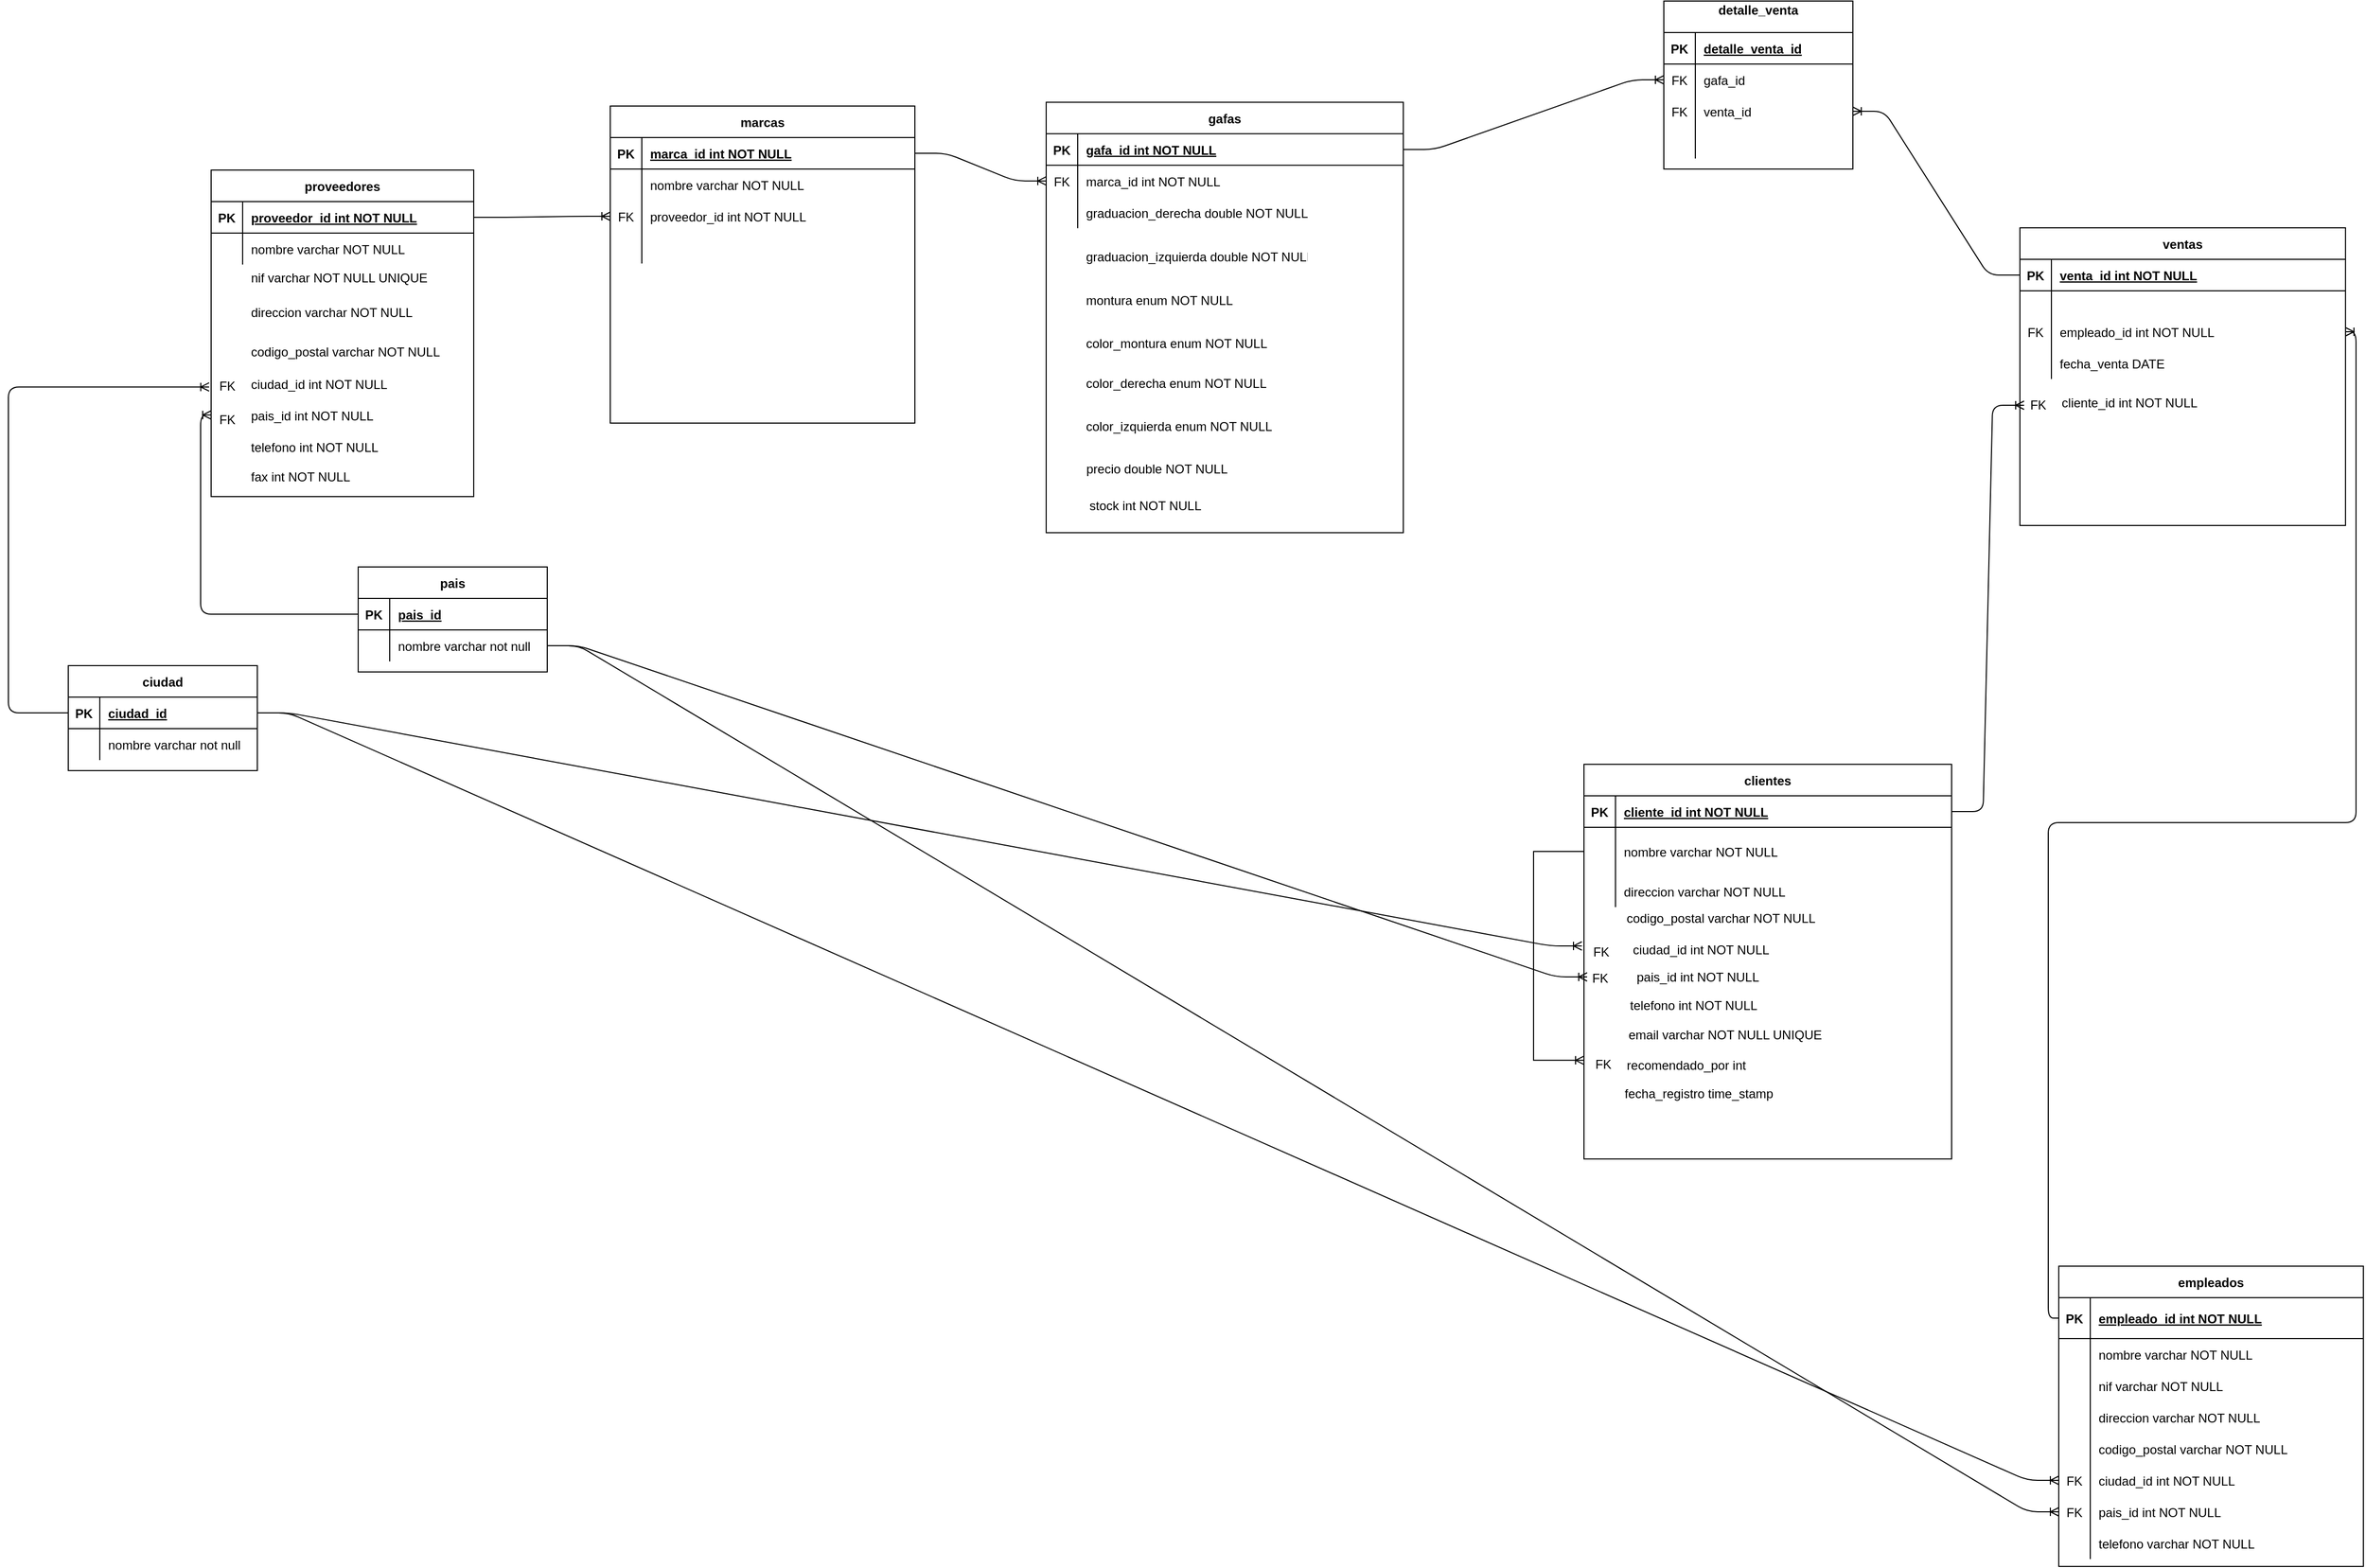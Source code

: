 <mxfile version="14.5.0" type="device"><diagram id="R2lEEEUBdFMjLlhIrx00" name="Page-1"><mxGraphModel dx="3160" dy="1333" grid="0" gridSize="10" guides="1" tooltips="1" connect="1" arrows="1" fold="1" page="0" pageScale="2" pageWidth="850" pageHeight="1100" math="0" shadow="0" extFonts="Permanent Marker^https://fonts.googleapis.com/css?family=Permanent+Marker"><root><mxCell id="0"/><mxCell id="1" parent="0"/><mxCell id="XBY983cj94Wfg0cgIcB3-11" value="" style="group;container=1;" parent="1" vertex="1" connectable="0"><mxGeometry x="-240" y="420" width="250" height="470" as="geometry"/></mxCell><mxCell id="XBY983cj94Wfg0cgIcB3-33" value="" style="group" parent="XBY983cj94Wfg0cgIcB3-11" vertex="1" connectable="0"><mxGeometry y="51" width="250" height="400" as="geometry"/></mxCell><mxCell id="C-vyLk0tnHw3VtMMgP7b-23" value="proveedores" style="shape=table;startSize=30;container=1;collapsible=1;childLayout=tableLayout;fixedRows=1;rowLines=0;fontStyle=1;align=center;resizeLast=1;" parent="XBY983cj94Wfg0cgIcB3-33" vertex="1"><mxGeometry width="250" height="311" as="geometry"/></mxCell><mxCell id="C-vyLk0tnHw3VtMMgP7b-24" value="" style="shape=partialRectangle;collapsible=0;dropTarget=0;pointerEvents=0;fillColor=none;points=[[0,0.5],[1,0.5]];portConstraint=eastwest;top=0;left=0;right=0;bottom=1;" parent="C-vyLk0tnHw3VtMMgP7b-23" vertex="1"><mxGeometry y="30" width="250" height="30" as="geometry"/></mxCell><mxCell id="C-vyLk0tnHw3VtMMgP7b-25" value="PK" style="shape=partialRectangle;overflow=hidden;connectable=0;fillColor=none;top=0;left=0;bottom=0;right=0;fontStyle=1;" parent="C-vyLk0tnHw3VtMMgP7b-24" vertex="1"><mxGeometry width="30" height="30" as="geometry"/></mxCell><mxCell id="C-vyLk0tnHw3VtMMgP7b-26" value="proveedor_id int NOT NULL" style="shape=partialRectangle;overflow=hidden;connectable=0;fillColor=none;top=0;left=0;bottom=0;right=0;align=left;spacingLeft=6;fontStyle=5;" parent="C-vyLk0tnHw3VtMMgP7b-24" vertex="1"><mxGeometry x="30" width="220" height="30" as="geometry"/></mxCell><mxCell id="C-vyLk0tnHw3VtMMgP7b-27" value="" style="shape=partialRectangle;collapsible=0;dropTarget=0;pointerEvents=0;fillColor=none;points=[[0,0.5],[1,0.5]];portConstraint=eastwest;top=0;left=0;right=0;bottom=0;" parent="C-vyLk0tnHw3VtMMgP7b-23" vertex="1"><mxGeometry y="60" width="250" height="30" as="geometry"/></mxCell><mxCell id="C-vyLk0tnHw3VtMMgP7b-28" value="" style="shape=partialRectangle;overflow=hidden;connectable=0;fillColor=none;top=0;left=0;bottom=0;right=0;" parent="C-vyLk0tnHw3VtMMgP7b-27" vertex="1"><mxGeometry width="30" height="30" as="geometry"/></mxCell><mxCell id="C-vyLk0tnHw3VtMMgP7b-29" value="nombre varchar NOT NULL" style="shape=partialRectangle;overflow=hidden;connectable=0;fillColor=none;top=0;left=0;bottom=0;right=0;align=left;spacingLeft=6;" parent="C-vyLk0tnHw3VtMMgP7b-27" vertex="1"><mxGeometry x="30" width="220" height="30" as="geometry"/></mxCell><mxCell id="XBY983cj94Wfg0cgIcB3-32" value="" style="group" parent="XBY983cj94Wfg0cgIcB3-33" vertex="1" connectable="0"><mxGeometry x="30" y="78.5" width="220" height="304.997" as="geometry"/></mxCell><mxCell id="XBY983cj94Wfg0cgIcB3-1" value="direccion varchar NOT NULL" style="shape=partialRectangle;overflow=hidden;connectable=0;fillColor=none;top=0;left=0;bottom=0;right=0;align=left;spacingLeft=6;" parent="XBY983cj94Wfg0cgIcB3-32" vertex="1"><mxGeometry y="32.997" width="220" height="47" as="geometry"/></mxCell><mxCell id="XBY983cj94Wfg0cgIcB3-2" value="ciudad_id int NOT NULL" style="shape=partialRectangle;overflow=hidden;connectable=0;fillColor=none;top=0;left=0;bottom=0;right=0;align=left;spacingLeft=6;" parent="XBY983cj94Wfg0cgIcB3-32" vertex="1"><mxGeometry y="101.503" width="220" height="47" as="geometry"/></mxCell><mxCell id="XBY983cj94Wfg0cgIcB3-3" value="pais_id int NOT NULL" style="shape=partialRectangle;overflow=hidden;connectable=0;fillColor=none;top=0;left=0;bottom=0;right=0;align=left;spacingLeft=6;" parent="XBY983cj94Wfg0cgIcB3-32" vertex="1"><mxGeometry y="131.497" width="220" height="47" as="geometry"/></mxCell><mxCell id="XBY983cj94Wfg0cgIcB3-4" value="telefono int NOT NULL" style="shape=partialRectangle;overflow=hidden;connectable=0;fillColor=none;top=0;left=0;bottom=0;right=0;align=left;spacingLeft=6;" parent="XBY983cj94Wfg0cgIcB3-32" vertex="1"><mxGeometry y="161.497" width="220" height="47" as="geometry"/></mxCell><mxCell id="XBY983cj94Wfg0cgIcB3-5" value="fax int NOT NULL" style="shape=partialRectangle;overflow=hidden;connectable=0;fillColor=none;top=0;left=0;bottom=0;right=0;align=left;spacingLeft=6;" parent="XBY983cj94Wfg0cgIcB3-32" vertex="1"><mxGeometry y="189.497" width="220" height="47" as="geometry"/></mxCell><mxCell id="XBY983cj94Wfg0cgIcB3-6" value="nif varchar NOT NULL UNIQUE" style="shape=partialRectangle;overflow=hidden;connectable=0;fillColor=none;top=0;left=0;bottom=0;right=0;align=left;spacingLeft=6;" parent="XBY983cj94Wfg0cgIcB3-32" vertex="1"><mxGeometry width="220" height="47" as="geometry"/></mxCell><mxCell id="XBY983cj94Wfg0cgIcB3-7" value="codigo_postal varchar NOT NULL" style="shape=partialRectangle;overflow=hidden;connectable=0;fillColor=none;top=0;left=0;bottom=0;right=0;align=left;spacingLeft=6;" parent="XBY983cj94Wfg0cgIcB3-32" vertex="1"><mxGeometry y="70.503" width="220" height="47" as="geometry"/></mxCell><mxCell id="hxzyTDcXNWak7PSe2RE0-21" value="FK" style="text;html=1;align=center;verticalAlign=middle;resizable=0;points=[];autosize=1;" vertex="1" parent="XBY983cj94Wfg0cgIcB3-33"><mxGeometry x="2" y="229" width="25" height="18" as="geometry"/></mxCell><mxCell id="hxzyTDcXNWak7PSe2RE0-22" value="FK" style="text;html=1;align=center;verticalAlign=middle;resizable=0;points=[];autosize=1;" vertex="1" parent="XBY983cj94Wfg0cgIcB3-33"><mxGeometry x="2" y="197" width="25" height="18" as="geometry"/></mxCell><mxCell id="XBY983cj94Wfg0cgIcB3-12" value="" style="group" parent="1" vertex="1" connectable="0"><mxGeometry x="470" y="420" width="425" height="410" as="geometry"/></mxCell><mxCell id="XBY983cj94Wfg0cgIcB3-13" value="" style="group" parent="XBY983cj94Wfg0cgIcB3-12" vertex="1" connectable="0"><mxGeometry x="85" y="-13.667" width="340" height="410.0" as="geometry"/></mxCell><mxCell id="XBY983cj94Wfg0cgIcB3-77" value="" style="group" parent="XBY983cj94Wfg0cgIcB3-13" vertex="1" connectable="0"><mxGeometry width="340" height="410.0" as="geometry"/></mxCell><mxCell id="C-vyLk0tnHw3VtMMgP7b-13" value="gafas" style="shape=table;startSize=30;container=1;collapsible=1;childLayout=tableLayout;fixedRows=1;rowLines=0;fontStyle=1;align=center;resizeLast=1;" parent="XBY983cj94Wfg0cgIcB3-77" vertex="1"><mxGeometry width="340" height="410.0" as="geometry"/></mxCell><mxCell id="C-vyLk0tnHw3VtMMgP7b-14" value="" style="shape=partialRectangle;collapsible=0;dropTarget=0;pointerEvents=0;fillColor=none;points=[[0,0.5],[1,0.5]];portConstraint=eastwest;top=0;left=0;right=0;bottom=1;" parent="C-vyLk0tnHw3VtMMgP7b-13" vertex="1"><mxGeometry y="30" width="340" height="30" as="geometry"/></mxCell><mxCell id="C-vyLk0tnHw3VtMMgP7b-15" value="PK" style="shape=partialRectangle;overflow=hidden;connectable=0;fillColor=none;top=0;left=0;bottom=0;right=0;fontStyle=1;" parent="C-vyLk0tnHw3VtMMgP7b-14" vertex="1"><mxGeometry width="30" height="30" as="geometry"/></mxCell><mxCell id="C-vyLk0tnHw3VtMMgP7b-16" value="gafa_id int NOT NULL " style="shape=partialRectangle;overflow=hidden;connectable=0;fillColor=none;top=0;left=0;bottom=0;right=0;align=left;spacingLeft=6;fontStyle=5;" parent="C-vyLk0tnHw3VtMMgP7b-14" vertex="1"><mxGeometry x="30" width="310" height="30" as="geometry"/></mxCell><mxCell id="C-vyLk0tnHw3VtMMgP7b-17" value="" style="shape=partialRectangle;collapsible=0;dropTarget=0;pointerEvents=0;fillColor=none;points=[[0,0.5],[1,0.5]];portConstraint=eastwest;top=0;left=0;right=0;bottom=0;" parent="C-vyLk0tnHw3VtMMgP7b-13" vertex="1"><mxGeometry y="60" width="340" height="30" as="geometry"/></mxCell><mxCell id="C-vyLk0tnHw3VtMMgP7b-18" value="FK" style="shape=partialRectangle;overflow=hidden;connectable=0;fillColor=none;top=0;left=0;bottom=0;right=0;" parent="C-vyLk0tnHw3VtMMgP7b-17" vertex="1"><mxGeometry width="30" height="30" as="geometry"/></mxCell><mxCell id="C-vyLk0tnHw3VtMMgP7b-19" value="marca_id int NOT NULL" style="shape=partialRectangle;overflow=hidden;connectable=0;fillColor=none;top=0;left=0;bottom=0;right=0;align=left;spacingLeft=6;" parent="C-vyLk0tnHw3VtMMgP7b-17" vertex="1"><mxGeometry x="30" width="310" height="30" as="geometry"/></mxCell><mxCell id="C-vyLk0tnHw3VtMMgP7b-20" value="" style="shape=partialRectangle;collapsible=0;dropTarget=0;pointerEvents=0;fillColor=none;points=[[0,0.5],[1,0.5]];portConstraint=eastwest;top=0;left=0;right=0;bottom=0;" parent="C-vyLk0tnHw3VtMMgP7b-13" vertex="1"><mxGeometry y="90" width="340" height="30" as="geometry"/></mxCell><mxCell id="C-vyLk0tnHw3VtMMgP7b-21" value="" style="shape=partialRectangle;overflow=hidden;connectable=0;fillColor=none;top=0;left=0;bottom=0;right=0;" parent="C-vyLk0tnHw3VtMMgP7b-20" vertex="1"><mxGeometry width="30" height="30" as="geometry"/></mxCell><mxCell id="C-vyLk0tnHw3VtMMgP7b-22" value="graduacion_derecha double NOT NULL" style="shape=partialRectangle;overflow=hidden;connectable=0;fillColor=none;top=0;left=0;bottom=0;right=0;align=left;spacingLeft=6;" parent="C-vyLk0tnHw3VtMMgP7b-20" vertex="1"><mxGeometry x="30" width="310" height="30" as="geometry"/></mxCell><mxCell id="XBY983cj94Wfg0cgIcB3-76" value="precio double NOT NULL" style="text;html=1;align=center;verticalAlign=middle;resizable=0;points=[];autosize=1;" parent="XBY983cj94Wfg0cgIcB3-77" vertex="1"><mxGeometry x="30" y="339.667" width="150" height="20" as="geometry"/></mxCell><mxCell id="XBY983cj94Wfg0cgIcB3-8" value="graduacion_izquierda double NOT NULL" style="shape=partialRectangle;overflow=hidden;connectable=0;fillColor=none;top=0;left=0;bottom=0;right=0;align=left;spacingLeft=6;" parent="XBY983cj94Wfg0cgIcB3-77" vertex="1"><mxGeometry x="30" y="131.663" width="220" height="30.067" as="geometry"/></mxCell><mxCell id="XBY983cj94Wfg0cgIcB3-9" value="montura enum NOT NULL" style="shape=partialRectangle;overflow=hidden;connectable=0;fillColor=none;top=0;left=0;bottom=0;right=0;align=left;spacingLeft=6;" parent="XBY983cj94Wfg0cgIcB3-77" vertex="1"><mxGeometry x="30" y="167.667" width="300" height="41" as="geometry"/></mxCell><mxCell id="XBY983cj94Wfg0cgIcB3-14" value="color_montura enum NOT NULL" style="shape=partialRectangle;overflow=hidden;connectable=0;fillColor=none;top=0;left=0;bottom=0;right=0;align=left;spacingLeft=6;" parent="XBY983cj94Wfg0cgIcB3-77" vertex="1"><mxGeometry x="30" y="208.667" width="300" height="41" as="geometry"/></mxCell><mxCell id="XBY983cj94Wfg0cgIcB3-15" value="color_derecha enum NOT NULL" style="shape=partialRectangle;overflow=hidden;connectable=0;fillColor=none;top=0;left=0;bottom=0;right=0;align=left;spacingLeft=6;" parent="XBY983cj94Wfg0cgIcB3-77" vertex="1"><mxGeometry x="30" y="246.667" width="300" height="41" as="geometry"/></mxCell><mxCell id="XBY983cj94Wfg0cgIcB3-16" value="color_izquierda enum NOT NULL" style="shape=partialRectangle;overflow=hidden;connectable=0;fillColor=none;top=0;left=0;bottom=0;right=0;align=left;spacingLeft=6;" parent="XBY983cj94Wfg0cgIcB3-77" vertex="1"><mxGeometry x="30" y="287.667" width="300" height="41" as="geometry"/></mxCell><mxCell id="XBY983cj94Wfg0cgIcB3-95" value="stock int NOT NULL" style="text;html=1;align=center;verticalAlign=middle;resizable=0;points=[];autosize=1;" parent="XBY983cj94Wfg0cgIcB3-77" vertex="1"><mxGeometry x="36" y="375.667" width="116" height="18" as="geometry"/></mxCell><mxCell id="XBY983cj94Wfg0cgIcB3-19" value="marcas" style="shape=table;startSize=30;container=1;collapsible=1;childLayout=tableLayout;fixedRows=1;rowLines=0;fontStyle=1;align=center;resizeLast=1;fillColor=none;" parent="1" vertex="1"><mxGeometry x="140" y="410" width="290" height="302" as="geometry"/></mxCell><mxCell id="XBY983cj94Wfg0cgIcB3-20" value="" style="shape=partialRectangle;collapsible=0;dropTarget=0;pointerEvents=0;fillColor=none;top=0;left=0;bottom=1;right=0;points=[[0,0.5],[1,0.5]];portConstraint=eastwest;" parent="XBY983cj94Wfg0cgIcB3-19" vertex="1"><mxGeometry y="30" width="290" height="30" as="geometry"/></mxCell><mxCell id="XBY983cj94Wfg0cgIcB3-21" value="PK" style="shape=partialRectangle;connectable=0;fillColor=none;top=0;left=0;bottom=0;right=0;fontStyle=1;overflow=hidden;" parent="XBY983cj94Wfg0cgIcB3-20" vertex="1"><mxGeometry width="30" height="30" as="geometry"/></mxCell><mxCell id="XBY983cj94Wfg0cgIcB3-22" value="marca_id int NOT NULL" style="shape=partialRectangle;connectable=0;fillColor=none;top=0;left=0;bottom=0;right=0;align=left;spacingLeft=6;fontStyle=5;overflow=hidden;" parent="XBY983cj94Wfg0cgIcB3-20" vertex="1"><mxGeometry x="30" width="260" height="30" as="geometry"/></mxCell><mxCell id="XBY983cj94Wfg0cgIcB3-23" value="" style="shape=partialRectangle;collapsible=0;dropTarget=0;pointerEvents=0;fillColor=none;top=0;left=0;bottom=0;right=0;points=[[0,0.5],[1,0.5]];portConstraint=eastwest;" parent="XBY983cj94Wfg0cgIcB3-19" vertex="1"><mxGeometry y="60" width="290" height="30" as="geometry"/></mxCell><mxCell id="XBY983cj94Wfg0cgIcB3-24" value="" style="shape=partialRectangle;connectable=0;fillColor=none;top=0;left=0;bottom=0;right=0;editable=1;overflow=hidden;" parent="XBY983cj94Wfg0cgIcB3-23" vertex="1"><mxGeometry width="30" height="30" as="geometry"/></mxCell><mxCell id="XBY983cj94Wfg0cgIcB3-25" value="nombre varchar NOT NULL" style="shape=partialRectangle;connectable=0;fillColor=none;top=0;left=0;bottom=0;right=0;align=left;spacingLeft=6;overflow=hidden;" parent="XBY983cj94Wfg0cgIcB3-23" vertex="1"><mxGeometry x="30" width="260" height="30" as="geometry"/></mxCell><mxCell id="XBY983cj94Wfg0cgIcB3-26" value="" style="shape=partialRectangle;collapsible=0;dropTarget=0;pointerEvents=0;fillColor=none;top=0;left=0;bottom=0;right=0;points=[[0,0.5],[1,0.5]];portConstraint=eastwest;" parent="XBY983cj94Wfg0cgIcB3-19" vertex="1"><mxGeometry y="90" width="290" height="30" as="geometry"/></mxCell><mxCell id="XBY983cj94Wfg0cgIcB3-27" value="FK" style="shape=partialRectangle;connectable=0;fillColor=none;top=0;left=0;bottom=0;right=0;editable=1;overflow=hidden;" parent="XBY983cj94Wfg0cgIcB3-26" vertex="1"><mxGeometry width="30" height="30" as="geometry"/></mxCell><mxCell id="XBY983cj94Wfg0cgIcB3-28" value="proveedor_id int NOT NULL" style="shape=partialRectangle;connectable=0;fillColor=none;top=0;left=0;bottom=0;right=0;align=left;spacingLeft=6;overflow=hidden;" parent="XBY983cj94Wfg0cgIcB3-26" vertex="1"><mxGeometry x="30" width="260" height="30" as="geometry"/></mxCell><mxCell id="XBY983cj94Wfg0cgIcB3-29" value="" style="shape=partialRectangle;collapsible=0;dropTarget=0;pointerEvents=0;fillColor=none;top=0;left=0;bottom=0;right=0;points=[[0,0.5],[1,0.5]];portConstraint=eastwest;" parent="XBY983cj94Wfg0cgIcB3-19" vertex="1"><mxGeometry y="120" width="290" height="30" as="geometry"/></mxCell><mxCell id="XBY983cj94Wfg0cgIcB3-30" value="" style="shape=partialRectangle;connectable=0;fillColor=none;top=0;left=0;bottom=0;right=0;editable=1;overflow=hidden;" parent="XBY983cj94Wfg0cgIcB3-29" vertex="1"><mxGeometry width="30" height="30" as="geometry"/></mxCell><mxCell id="XBY983cj94Wfg0cgIcB3-31" value="" style="shape=partialRectangle;connectable=0;fillColor=none;top=0;left=0;bottom=0;right=0;align=left;spacingLeft=6;overflow=hidden;" parent="XBY983cj94Wfg0cgIcB3-29" vertex="1"><mxGeometry x="30" width="260" height="30" as="geometry"/></mxCell><mxCell id="XBY983cj94Wfg0cgIcB3-35" value="" style="edgeStyle=entityRelationEdgeStyle;fontSize=12;html=1;endArrow=ERoneToMany;exitX=1;exitY=0.5;exitDx=0;exitDy=0;entryX=0;entryY=0.5;entryDx=0;entryDy=0;" parent="1" source="C-vyLk0tnHw3VtMMgP7b-24" target="XBY983cj94Wfg0cgIcB3-26" edge="1"><mxGeometry width="100" height="100" relative="1" as="geometry"><mxPoint x="20" y="610" as="sourcePoint"/><mxPoint x="120" y="510" as="targetPoint"/></mxGeometry></mxCell><mxCell id="XBY983cj94Wfg0cgIcB3-36" value="" style="edgeStyle=entityRelationEdgeStyle;fontSize=12;html=1;endArrow=ERoneToMany;entryX=0;entryY=0.5;entryDx=0;entryDy=0;exitX=1;exitY=0.5;exitDx=0;exitDy=0;" parent="1" source="XBY983cj94Wfg0cgIcB3-20" target="C-vyLk0tnHw3VtMMgP7b-17" edge="1"><mxGeometry width="100" height="100" relative="1" as="geometry"><mxPoint x="460" y="570" as="sourcePoint"/><mxPoint x="560" y="470" as="targetPoint"/></mxGeometry></mxCell><mxCell id="XBY983cj94Wfg0cgIcB3-50" value="empleados" style="shape=table;startSize=30;container=1;collapsible=1;childLayout=tableLayout;fixedRows=1;rowLines=0;fontStyle=1;align=center;resizeLast=1;fillColor=none;" parent="1" vertex="1"><mxGeometry x="1519" y="1515" width="290" height="286" as="geometry"/></mxCell><mxCell id="XBY983cj94Wfg0cgIcB3-51" value="" style="shape=partialRectangle;collapsible=0;dropTarget=0;pointerEvents=0;fillColor=none;top=0;left=0;bottom=1;right=0;points=[[0,0.5],[1,0.5]];portConstraint=eastwest;" parent="XBY983cj94Wfg0cgIcB3-50" vertex="1"><mxGeometry y="30" width="290" height="39" as="geometry"/></mxCell><mxCell id="XBY983cj94Wfg0cgIcB3-52" value="PK" style="shape=partialRectangle;connectable=0;fillColor=none;top=0;left=0;bottom=0;right=0;fontStyle=1;overflow=hidden;" parent="XBY983cj94Wfg0cgIcB3-51" vertex="1"><mxGeometry width="30" height="39" as="geometry"/></mxCell><mxCell id="XBY983cj94Wfg0cgIcB3-53" value="empleado_id int NOT NULL" style="shape=partialRectangle;connectable=0;fillColor=none;top=0;left=0;bottom=0;right=0;align=left;spacingLeft=6;fontStyle=5;overflow=hidden;" parent="XBY983cj94Wfg0cgIcB3-51" vertex="1"><mxGeometry x="30" width="260" height="39" as="geometry"/></mxCell><mxCell id="XBY983cj94Wfg0cgIcB3-54" value="" style="shape=partialRectangle;collapsible=0;dropTarget=0;pointerEvents=0;fillColor=none;top=0;left=0;bottom=0;right=0;points=[[0,0.5],[1,0.5]];portConstraint=eastwest;" parent="XBY983cj94Wfg0cgIcB3-50" vertex="1"><mxGeometry y="69" width="290" height="30" as="geometry"/></mxCell><mxCell id="XBY983cj94Wfg0cgIcB3-55" value="" style="shape=partialRectangle;connectable=0;fillColor=none;top=0;left=0;bottom=0;right=0;editable=1;overflow=hidden;" parent="XBY983cj94Wfg0cgIcB3-54" vertex="1"><mxGeometry width="30" height="30" as="geometry"/></mxCell><mxCell id="XBY983cj94Wfg0cgIcB3-56" value="nombre varchar NOT NULL" style="shape=partialRectangle;connectable=0;fillColor=none;top=0;left=0;bottom=0;right=0;align=left;spacingLeft=6;overflow=hidden;" parent="XBY983cj94Wfg0cgIcB3-54" vertex="1"><mxGeometry x="30" width="260" height="30" as="geometry"/></mxCell><mxCell id="hxzyTDcXNWak7PSe2RE0-28" value="" style="shape=partialRectangle;collapsible=0;dropTarget=0;pointerEvents=0;fillColor=none;top=0;left=0;bottom=0;right=0;points=[[0,0.5],[1,0.5]];portConstraint=eastwest;" vertex="1" parent="XBY983cj94Wfg0cgIcB3-50"><mxGeometry y="99" width="290" height="30" as="geometry"/></mxCell><mxCell id="hxzyTDcXNWak7PSe2RE0-29" value="" style="shape=partialRectangle;connectable=0;fillColor=none;top=0;left=0;bottom=0;right=0;editable=1;overflow=hidden;" vertex="1" parent="hxzyTDcXNWak7PSe2RE0-28"><mxGeometry width="30" height="30" as="geometry"/></mxCell><mxCell id="hxzyTDcXNWak7PSe2RE0-30" value="nif varchar NOT NULL" style="shape=partialRectangle;connectable=0;fillColor=none;top=0;left=0;bottom=0;right=0;align=left;spacingLeft=6;overflow=hidden;" vertex="1" parent="hxzyTDcXNWak7PSe2RE0-28"><mxGeometry x="30" width="260" height="30" as="geometry"/></mxCell><mxCell id="hxzyTDcXNWak7PSe2RE0-31" value="" style="shape=partialRectangle;collapsible=0;dropTarget=0;pointerEvents=0;fillColor=none;top=0;left=0;bottom=0;right=0;points=[[0,0.5],[1,0.5]];portConstraint=eastwest;" vertex="1" parent="XBY983cj94Wfg0cgIcB3-50"><mxGeometry y="129" width="290" height="30" as="geometry"/></mxCell><mxCell id="hxzyTDcXNWak7PSe2RE0-32" value="" style="shape=partialRectangle;connectable=0;fillColor=none;top=0;left=0;bottom=0;right=0;editable=1;overflow=hidden;" vertex="1" parent="hxzyTDcXNWak7PSe2RE0-31"><mxGeometry width="30" height="30" as="geometry"/></mxCell><mxCell id="hxzyTDcXNWak7PSe2RE0-33" value="direccion varchar NOT NULL" style="shape=partialRectangle;connectable=0;fillColor=none;top=0;left=0;bottom=0;right=0;align=left;spacingLeft=6;overflow=hidden;" vertex="1" parent="hxzyTDcXNWak7PSe2RE0-31"><mxGeometry x="30" width="260" height="30" as="geometry"/></mxCell><mxCell id="hxzyTDcXNWak7PSe2RE0-34" value="" style="shape=partialRectangle;collapsible=0;dropTarget=0;pointerEvents=0;fillColor=none;top=0;left=0;bottom=0;right=0;points=[[0,0.5],[1,0.5]];portConstraint=eastwest;" vertex="1" parent="XBY983cj94Wfg0cgIcB3-50"><mxGeometry y="159" width="290" height="30" as="geometry"/></mxCell><mxCell id="hxzyTDcXNWak7PSe2RE0-35" value="" style="shape=partialRectangle;connectable=0;fillColor=none;top=0;left=0;bottom=0;right=0;editable=1;overflow=hidden;" vertex="1" parent="hxzyTDcXNWak7PSe2RE0-34"><mxGeometry width="30" height="30" as="geometry"/></mxCell><mxCell id="hxzyTDcXNWak7PSe2RE0-36" value="codigo_postal varchar NOT NULL" style="shape=partialRectangle;connectable=0;fillColor=none;top=0;left=0;bottom=0;right=0;align=left;spacingLeft=6;overflow=hidden;" vertex="1" parent="hxzyTDcXNWak7PSe2RE0-34"><mxGeometry x="30" width="260" height="30" as="geometry"/></mxCell><mxCell id="hxzyTDcXNWak7PSe2RE0-37" value="" style="shape=partialRectangle;collapsible=0;dropTarget=0;pointerEvents=0;fillColor=none;top=0;left=0;bottom=0;right=0;points=[[0,0.5],[1,0.5]];portConstraint=eastwest;" vertex="1" parent="XBY983cj94Wfg0cgIcB3-50"><mxGeometry y="189" width="290" height="30" as="geometry"/></mxCell><mxCell id="hxzyTDcXNWak7PSe2RE0-38" value="FK" style="shape=partialRectangle;connectable=0;fillColor=none;top=0;left=0;bottom=0;right=0;editable=1;overflow=hidden;" vertex="1" parent="hxzyTDcXNWak7PSe2RE0-37"><mxGeometry width="30" height="30" as="geometry"/></mxCell><mxCell id="hxzyTDcXNWak7PSe2RE0-39" value="ciudad_id int NOT NULL" style="shape=partialRectangle;connectable=0;fillColor=none;top=0;left=0;bottom=0;right=0;align=left;spacingLeft=6;overflow=hidden;" vertex="1" parent="hxzyTDcXNWak7PSe2RE0-37"><mxGeometry x="30" width="260" height="30" as="geometry"/></mxCell><mxCell id="hxzyTDcXNWak7PSe2RE0-40" value="" style="shape=partialRectangle;collapsible=0;dropTarget=0;pointerEvents=0;fillColor=none;top=0;left=0;bottom=0;right=0;points=[[0,0.5],[1,0.5]];portConstraint=eastwest;" vertex="1" parent="XBY983cj94Wfg0cgIcB3-50"><mxGeometry y="219" width="290" height="30" as="geometry"/></mxCell><mxCell id="hxzyTDcXNWak7PSe2RE0-41" value="FK" style="shape=partialRectangle;connectable=0;fillColor=none;top=0;left=0;bottom=0;right=0;editable=1;overflow=hidden;" vertex="1" parent="hxzyTDcXNWak7PSe2RE0-40"><mxGeometry width="30" height="30" as="geometry"/></mxCell><mxCell id="hxzyTDcXNWak7PSe2RE0-42" value="pais_id int NOT NULL" style="shape=partialRectangle;connectable=0;fillColor=none;top=0;left=0;bottom=0;right=0;align=left;spacingLeft=6;overflow=hidden;" vertex="1" parent="hxzyTDcXNWak7PSe2RE0-40"><mxGeometry x="30" width="260" height="30" as="geometry"/></mxCell><mxCell id="hxzyTDcXNWak7PSe2RE0-43" value="" style="shape=partialRectangle;collapsible=0;dropTarget=0;pointerEvents=0;fillColor=none;top=0;left=0;bottom=0;right=0;points=[[0,0.5],[1,0.5]];portConstraint=eastwest;" vertex="1" parent="XBY983cj94Wfg0cgIcB3-50"><mxGeometry y="249" width="290" height="30" as="geometry"/></mxCell><mxCell id="hxzyTDcXNWak7PSe2RE0-44" value="" style="shape=partialRectangle;connectable=0;fillColor=none;top=0;left=0;bottom=0;right=0;editable=1;overflow=hidden;" vertex="1" parent="hxzyTDcXNWak7PSe2RE0-43"><mxGeometry width="30" height="30" as="geometry"/></mxCell><mxCell id="hxzyTDcXNWak7PSe2RE0-45" value="telefono varchar NOT NULL" style="shape=partialRectangle;connectable=0;fillColor=none;top=0;left=0;bottom=0;right=0;align=left;spacingLeft=6;overflow=hidden;" vertex="1" parent="hxzyTDcXNWak7PSe2RE0-43"><mxGeometry x="30" width="260" height="30" as="geometry"/></mxCell><mxCell id="XBY983cj94Wfg0cgIcB3-63" value="ventas" style="shape=table;startSize=30;container=1;collapsible=1;childLayout=tableLayout;fixedRows=1;rowLines=0;fontStyle=1;align=center;resizeLast=1;fillColor=none;" parent="1" vertex="1"><mxGeometry x="1482" y="526" width="310" height="283.5" as="geometry"/></mxCell><mxCell id="XBY983cj94Wfg0cgIcB3-64" value="" style="shape=partialRectangle;collapsible=0;dropTarget=0;pointerEvents=0;fillColor=none;top=0;left=0;bottom=1;right=0;points=[[0,0.5],[1,0.5]];portConstraint=eastwest;" parent="XBY983cj94Wfg0cgIcB3-63" vertex="1"><mxGeometry y="30" width="310" height="30" as="geometry"/></mxCell><mxCell id="XBY983cj94Wfg0cgIcB3-65" value="PK" style="shape=partialRectangle;connectable=0;fillColor=none;top=0;left=0;bottom=0;right=0;fontStyle=1;overflow=hidden;" parent="XBY983cj94Wfg0cgIcB3-64" vertex="1"><mxGeometry width="30" height="30" as="geometry"/></mxCell><mxCell id="XBY983cj94Wfg0cgIcB3-66" value="venta_id int NOT NULL" style="shape=partialRectangle;connectable=0;fillColor=none;top=0;left=0;bottom=0;right=0;align=left;spacingLeft=6;fontStyle=5;overflow=hidden;" parent="XBY983cj94Wfg0cgIcB3-64" vertex="1"><mxGeometry x="30" width="280" height="30" as="geometry"/></mxCell><mxCell id="XBY983cj94Wfg0cgIcB3-67" value="" style="shape=partialRectangle;collapsible=0;dropTarget=0;pointerEvents=0;fillColor=none;top=0;left=0;bottom=0;right=0;points=[[0,0.5],[1,0.5]];portConstraint=eastwest;" parent="XBY983cj94Wfg0cgIcB3-63" vertex="1"><mxGeometry y="60" width="310" height="24" as="geometry"/></mxCell><mxCell id="XBY983cj94Wfg0cgIcB3-68" value="" style="shape=partialRectangle;connectable=0;fillColor=none;top=0;left=0;bottom=0;right=0;editable=1;overflow=hidden;" parent="XBY983cj94Wfg0cgIcB3-67" vertex="1"><mxGeometry width="30" height="24" as="geometry"/></mxCell><mxCell id="XBY983cj94Wfg0cgIcB3-69" value="" style="shape=partialRectangle;connectable=0;fillColor=none;top=0;left=0;bottom=0;right=0;align=left;spacingLeft=6;overflow=hidden;" parent="XBY983cj94Wfg0cgIcB3-67" vertex="1"><mxGeometry x="30" width="280" height="24" as="geometry"/></mxCell><mxCell id="XBY983cj94Wfg0cgIcB3-70" value="" style="shape=partialRectangle;collapsible=0;dropTarget=0;pointerEvents=0;fillColor=none;top=0;left=0;bottom=0;right=0;points=[[0,0.5],[1,0.5]];portConstraint=eastwest;" parent="XBY983cj94Wfg0cgIcB3-63" vertex="1"><mxGeometry y="84" width="310" height="30" as="geometry"/></mxCell><mxCell id="XBY983cj94Wfg0cgIcB3-71" value="FK" style="shape=partialRectangle;connectable=0;fillColor=none;top=0;left=0;bottom=0;right=0;editable=1;overflow=hidden;" parent="XBY983cj94Wfg0cgIcB3-70" vertex="1"><mxGeometry width="30" height="30" as="geometry"/></mxCell><mxCell id="XBY983cj94Wfg0cgIcB3-72" value="empleado_id int NOT NULL" style="shape=partialRectangle;connectable=0;fillColor=none;top=0;left=0;bottom=0;right=0;align=left;spacingLeft=6;overflow=hidden;" parent="XBY983cj94Wfg0cgIcB3-70" vertex="1"><mxGeometry x="30" width="280" height="30" as="geometry"/></mxCell><mxCell id="XBY983cj94Wfg0cgIcB3-73" value="" style="shape=partialRectangle;collapsible=0;dropTarget=0;pointerEvents=0;fillColor=none;top=0;left=0;bottom=0;right=0;points=[[0,0.5],[1,0.5]];portConstraint=eastwest;" parent="XBY983cj94Wfg0cgIcB3-63" vertex="1"><mxGeometry y="114" width="310" height="30" as="geometry"/></mxCell><mxCell id="XBY983cj94Wfg0cgIcB3-74" value="" style="shape=partialRectangle;connectable=0;fillColor=none;top=0;left=0;bottom=0;right=0;editable=1;overflow=hidden;" parent="XBY983cj94Wfg0cgIcB3-73" vertex="1"><mxGeometry width="30" height="30" as="geometry"/></mxCell><mxCell id="XBY983cj94Wfg0cgIcB3-75" value="fecha_venta DATE" style="shape=partialRectangle;connectable=0;fillColor=none;top=0;left=0;bottom=0;right=0;align=left;spacingLeft=6;overflow=hidden;" parent="XBY983cj94Wfg0cgIcB3-73" vertex="1"><mxGeometry x="30" width="280" height="30" as="geometry"/></mxCell><mxCell id="XBY983cj94Wfg0cgIcB3-86" value="" style="fontSize=12;html=1;endArrow=ERoneToMany;entryX=1;entryY=0.5;entryDx=0;entryDy=0;exitX=0;exitY=0.5;exitDx=0;exitDy=0;rounded=1;edgeStyle=orthogonalEdgeStyle;" parent="1" source="XBY983cj94Wfg0cgIcB3-51" target="XBY983cj94Wfg0cgIcB3-70" edge="1"><mxGeometry width="100" height="100" relative="1" as="geometry"><mxPoint x="1922" y="511" as="sourcePoint"/><mxPoint x="1482" y="386" as="targetPoint"/></mxGeometry></mxCell><mxCell id="XBY983cj94Wfg0cgIcB3-89" value="cliente_id int NOT NULL" style="text;html=1;align=center;verticalAlign=middle;resizable=0;points=[];autosize=1;" parent="1" vertex="1"><mxGeometry x="1516" y="684" width="139" height="18" as="geometry"/></mxCell><mxCell id="XBY983cj94Wfg0cgIcB3-90" value="FK" style="text;html=1;align=center;verticalAlign=middle;resizable=0;points=[];autosize=1;" parent="1" vertex="1"><mxGeometry x="1486" y="686" width="25" height="18" as="geometry"/></mxCell><mxCell id="XBY983cj94Wfg0cgIcB3-91" value="" style="edgeStyle=entityRelationEdgeStyle;fontSize=12;html=1;endArrow=ERoneToMany;strokeColor=#000000;exitX=1;exitY=0.5;exitDx=0;exitDy=0;" parent="1" source="XBY983cj94Wfg0cgIcB3-38" target="XBY983cj94Wfg0cgIcB3-90" edge="1"><mxGeometry width="100" height="100" relative="1" as="geometry"><mxPoint x="898" y="880" as="sourcePoint"/><mxPoint x="1475" y="700" as="targetPoint"/></mxGeometry></mxCell><mxCell id="XBY983cj94Wfg0cgIcB3-94" value="" style="group" parent="1" vertex="1" connectable="0"><mxGeometry x="1067" y="1037" width="350" height="405.875" as="geometry"/></mxCell><mxCell id="XBY983cj94Wfg0cgIcB3-37" value="clientes" style="shape=table;startSize=30;container=1;collapsible=1;childLayout=tableLayout;fixedRows=1;rowLines=0;fontStyle=1;align=center;resizeLast=1;fillColor=none;" parent="XBY983cj94Wfg0cgIcB3-94" vertex="1"><mxGeometry width="350" height="375.875" as="geometry"/></mxCell><mxCell id="XBY983cj94Wfg0cgIcB3-38" value="" style="shape=partialRectangle;collapsible=0;dropTarget=0;pointerEvents=0;fillColor=none;top=0;left=0;bottom=1;right=0;points=[[0,0.5],[1,0.5]];portConstraint=eastwest;" parent="XBY983cj94Wfg0cgIcB3-37" vertex="1"><mxGeometry y="30" width="350" height="30" as="geometry"/></mxCell><mxCell id="XBY983cj94Wfg0cgIcB3-39" value="PK" style="shape=partialRectangle;connectable=0;fillColor=none;top=0;left=0;bottom=0;right=0;fontStyle=1;overflow=hidden;" parent="XBY983cj94Wfg0cgIcB3-38" vertex="1"><mxGeometry width="30" height="30" as="geometry"/></mxCell><mxCell id="XBY983cj94Wfg0cgIcB3-40" value="cliente_id int NOT NULL" style="shape=partialRectangle;connectable=0;fillColor=none;top=0;left=0;bottom=0;right=0;align=left;spacingLeft=6;fontStyle=5;overflow=hidden;" parent="XBY983cj94Wfg0cgIcB3-38" vertex="1"><mxGeometry x="30" width="320" height="30" as="geometry"/></mxCell><mxCell id="XBY983cj94Wfg0cgIcB3-41" value="" style="shape=partialRectangle;collapsible=0;dropTarget=0;pointerEvents=0;fillColor=none;top=0;left=0;bottom=0;right=0;points=[[0,0.5],[1,0.5]];portConstraint=eastwest;" parent="XBY983cj94Wfg0cgIcB3-37" vertex="1"><mxGeometry y="60" width="350" height="46" as="geometry"/></mxCell><mxCell id="XBY983cj94Wfg0cgIcB3-42" value="" style="shape=partialRectangle;connectable=0;fillColor=none;top=0;left=0;bottom=0;right=0;editable=1;overflow=hidden;" parent="XBY983cj94Wfg0cgIcB3-41" vertex="1"><mxGeometry width="30" height="46" as="geometry"/></mxCell><mxCell id="XBY983cj94Wfg0cgIcB3-43" value="nombre varchar NOT NULL" style="shape=partialRectangle;connectable=0;fillColor=none;top=0;left=0;bottom=0;right=0;align=left;spacingLeft=6;overflow=hidden;" parent="XBY983cj94Wfg0cgIcB3-41" vertex="1"><mxGeometry x="30" width="320" height="46" as="geometry"/></mxCell><mxCell id="XBY983cj94Wfg0cgIcB3-111" value="" style="edgeStyle=orthogonalEdgeStyle;fontSize=12;html=1;endArrow=ERoneToMany;strokeColor=#000000;exitX=0;exitY=0.5;exitDx=0;exitDy=0;entryX=0;entryY=0.75;entryDx=0;entryDy=0;rounded=0;" parent="XBY983cj94Wfg0cgIcB3-37" source="XBY983cj94Wfg0cgIcB3-41" target="XBY983cj94Wfg0cgIcB3-37" edge="1"><mxGeometry width="100" height="100" relative="1" as="geometry"><mxPoint x="-103" y="407" as="sourcePoint"/><mxPoint x="-184" y="392" as="targetPoint"/><Array as="points"><mxPoint x="-48" y="83"/><mxPoint x="-48" y="282"/></Array></mxGeometry></mxCell><mxCell id="XBY983cj94Wfg0cgIcB3-44" value="" style="shape=partialRectangle;collapsible=0;dropTarget=0;pointerEvents=0;fillColor=none;top=0;left=0;bottom=0;right=0;points=[[0,0.5],[1,0.5]];portConstraint=eastwest;" parent="XBY983cj94Wfg0cgIcB3-37" vertex="1"><mxGeometry y="106" width="350" height="30" as="geometry"/></mxCell><mxCell id="XBY983cj94Wfg0cgIcB3-45" value="" style="shape=partialRectangle;connectable=0;fillColor=none;top=0;left=0;bottom=0;right=0;editable=1;overflow=hidden;" parent="XBY983cj94Wfg0cgIcB3-44" vertex="1"><mxGeometry width="30" height="30" as="geometry"/></mxCell><mxCell id="XBY983cj94Wfg0cgIcB3-46" value="direccion varchar NOT NULL" style="shape=partialRectangle;connectable=0;fillColor=none;top=0;left=0;bottom=0;right=0;align=left;spacingLeft=6;overflow=hidden;" parent="XBY983cj94Wfg0cgIcB3-44" vertex="1"><mxGeometry x="30" width="320" height="30" as="geometry"/></mxCell><mxCell id="XBY983cj94Wfg0cgIcB3-79" value="codigo_postal varchar NOT NULL" style="text;html=1;align=center;verticalAlign=middle;resizable=0;points=[];autosize=1;" parent="XBY983cj94Wfg0cgIcB3-94" vertex="1"><mxGeometry x="35" y="138" width="190" height="18" as="geometry"/></mxCell><mxCell id="XBY983cj94Wfg0cgIcB3-80" value="ciudad_id int NOT NULL" style="text;html=1;align=center;verticalAlign=middle;resizable=0;points=[];autosize=1;" parent="XBY983cj94Wfg0cgIcB3-94" vertex="1"><mxGeometry x="41" y="168" width="140" height="18" as="geometry"/></mxCell><mxCell id="XBY983cj94Wfg0cgIcB3-81" value="pais_id int NOT NULL" style="text;html=1;align=center;verticalAlign=middle;resizable=0;points=[];autosize=1;" parent="XBY983cj94Wfg0cgIcB3-94" vertex="1"><mxGeometry x="44" y="193.94" width="127" height="18" as="geometry"/></mxCell><mxCell id="XBY983cj94Wfg0cgIcB3-82" value="telefono int NOT NULL" style="text;html=1;align=center;verticalAlign=middle;resizable=0;points=[];autosize=1;" parent="XBY983cj94Wfg0cgIcB3-94" vertex="1"><mxGeometry x="38" y="221" width="131" height="18" as="geometry"/></mxCell><mxCell id="XBY983cj94Wfg0cgIcB3-83" value="email varchar NOT NULL UNIQUE" style="text;html=1;align=center;verticalAlign=middle;resizable=0;points=[];autosize=1;" parent="XBY983cj94Wfg0cgIcB3-94" vertex="1"><mxGeometry x="37" y="249" width="194" height="18" as="geometry"/></mxCell><mxCell id="XBY983cj94Wfg0cgIcB3-84" value="fecha_registro time_stamp" style="text;html=1;align=center;verticalAlign=middle;resizable=0;points=[];autosize=1;" parent="XBY983cj94Wfg0cgIcB3-94" vertex="1"><mxGeometry x="33" y="305" width="151" height="18" as="geometry"/></mxCell><mxCell id="XBY983cj94Wfg0cgIcB3-85" value="recomendado_por int" style="text;html=1;align=center;verticalAlign=middle;resizable=0;points=[];autosize=1;" parent="XBY983cj94Wfg0cgIcB3-94" vertex="1"><mxGeometry x="35" y="278" width="123" height="18" as="geometry"/></mxCell><mxCell id="XBY983cj94Wfg0cgIcB3-113" value="FK" style="text;html=1;align=center;verticalAlign=middle;resizable=0;points=[];autosize=1;" parent="XBY983cj94Wfg0cgIcB3-94" vertex="1"><mxGeometry x="5" y="277" width="25" height="18" as="geometry"/></mxCell><mxCell id="hxzyTDcXNWak7PSe2RE0-49" value="FK" style="text;html=1;align=center;verticalAlign=middle;resizable=0;points=[];autosize=1;" vertex="1" parent="XBY983cj94Wfg0cgIcB3-94"><mxGeometry x="3" y="170" width="25" height="18" as="geometry"/></mxCell><mxCell id="XBY983cj94Wfg0cgIcB3-96" value="detalle_venta&#10;" style="shape=table;startSize=30;container=1;collapsible=1;childLayout=tableLayout;fixedRows=1;rowLines=0;fontStyle=1;align=center;resizeLast=1;strokeColor=#000000;fillColor=none;" parent="1" vertex="1"><mxGeometry x="1143" y="310" width="180" height="160" as="geometry"/></mxCell><mxCell id="XBY983cj94Wfg0cgIcB3-97" value="" style="shape=partialRectangle;collapsible=0;dropTarget=0;pointerEvents=0;fillColor=none;top=0;left=0;bottom=1;right=0;points=[[0,0.5],[1,0.5]];portConstraint=eastwest;" parent="XBY983cj94Wfg0cgIcB3-96" vertex="1"><mxGeometry y="30" width="180" height="30" as="geometry"/></mxCell><mxCell id="XBY983cj94Wfg0cgIcB3-98" value="PK" style="shape=partialRectangle;connectable=0;fillColor=none;top=0;left=0;bottom=0;right=0;fontStyle=1;overflow=hidden;" parent="XBY983cj94Wfg0cgIcB3-97" vertex="1"><mxGeometry width="30" height="30" as="geometry"/></mxCell><mxCell id="XBY983cj94Wfg0cgIcB3-99" value="detalle_venta_id" style="shape=partialRectangle;connectable=0;fillColor=none;top=0;left=0;bottom=0;right=0;align=left;spacingLeft=6;fontStyle=5;overflow=hidden;" parent="XBY983cj94Wfg0cgIcB3-97" vertex="1"><mxGeometry x="30" width="150" height="30" as="geometry"/></mxCell><mxCell id="XBY983cj94Wfg0cgIcB3-100" value="" style="shape=partialRectangle;collapsible=0;dropTarget=0;pointerEvents=0;fillColor=none;top=0;left=0;bottom=0;right=0;points=[[0,0.5],[1,0.5]];portConstraint=eastwest;" parent="XBY983cj94Wfg0cgIcB3-96" vertex="1"><mxGeometry y="60" width="180" height="30" as="geometry"/></mxCell><mxCell id="XBY983cj94Wfg0cgIcB3-101" value="FK" style="shape=partialRectangle;connectable=0;fillColor=none;top=0;left=0;bottom=0;right=0;editable=1;overflow=hidden;" parent="XBY983cj94Wfg0cgIcB3-100" vertex="1"><mxGeometry width="30" height="30" as="geometry"/></mxCell><mxCell id="XBY983cj94Wfg0cgIcB3-102" value="gafa_id" style="shape=partialRectangle;connectable=0;fillColor=none;top=0;left=0;bottom=0;right=0;align=left;spacingLeft=6;overflow=hidden;" parent="XBY983cj94Wfg0cgIcB3-100" vertex="1"><mxGeometry x="30" width="150" height="30" as="geometry"/></mxCell><mxCell id="XBY983cj94Wfg0cgIcB3-103" value="" style="shape=partialRectangle;collapsible=0;dropTarget=0;pointerEvents=0;fillColor=none;top=0;left=0;bottom=0;right=0;points=[[0,0.5],[1,0.5]];portConstraint=eastwest;" parent="XBY983cj94Wfg0cgIcB3-96" vertex="1"><mxGeometry y="90" width="180" height="30" as="geometry"/></mxCell><mxCell id="XBY983cj94Wfg0cgIcB3-104" value="FK" style="shape=partialRectangle;connectable=0;fillColor=none;top=0;left=0;bottom=0;right=0;editable=1;overflow=hidden;" parent="XBY983cj94Wfg0cgIcB3-103" vertex="1"><mxGeometry width="30" height="30" as="geometry"/></mxCell><mxCell id="XBY983cj94Wfg0cgIcB3-105" value="venta_id" style="shape=partialRectangle;connectable=0;fillColor=none;top=0;left=0;bottom=0;right=0;align=left;spacingLeft=6;overflow=hidden;" parent="XBY983cj94Wfg0cgIcB3-103" vertex="1"><mxGeometry x="30" width="150" height="30" as="geometry"/></mxCell><mxCell id="XBY983cj94Wfg0cgIcB3-106" value="" style="shape=partialRectangle;collapsible=0;dropTarget=0;pointerEvents=0;fillColor=none;top=0;left=0;bottom=0;right=0;points=[[0,0.5],[1,0.5]];portConstraint=eastwest;" parent="XBY983cj94Wfg0cgIcB3-96" vertex="1"><mxGeometry y="120" width="180" height="30" as="geometry"/></mxCell><mxCell id="XBY983cj94Wfg0cgIcB3-107" value="" style="shape=partialRectangle;connectable=0;fillColor=none;top=0;left=0;bottom=0;right=0;editable=1;overflow=hidden;" parent="XBY983cj94Wfg0cgIcB3-106" vertex="1"><mxGeometry width="30" height="30" as="geometry"/></mxCell><mxCell id="XBY983cj94Wfg0cgIcB3-108" value="" style="shape=partialRectangle;connectable=0;fillColor=none;top=0;left=0;bottom=0;right=0;align=left;spacingLeft=6;overflow=hidden;" parent="XBY983cj94Wfg0cgIcB3-106" vertex="1"><mxGeometry x="30" width="150" height="30" as="geometry"/></mxCell><mxCell id="XBY983cj94Wfg0cgIcB3-109" value="" style="edgeStyle=entityRelationEdgeStyle;fontSize=12;html=1;endArrow=ERoneToMany;strokeColor=#000000;exitX=1;exitY=0.5;exitDx=0;exitDy=0;entryX=0;entryY=0.5;entryDx=0;entryDy=0;" parent="1" source="C-vyLk0tnHw3VtMMgP7b-14" target="XBY983cj94Wfg0cgIcB3-100" edge="1"><mxGeometry width="100" height="100" relative="1" as="geometry"><mxPoint x="931" y="489" as="sourcePoint"/><mxPoint x="1031" y="389" as="targetPoint"/></mxGeometry></mxCell><mxCell id="XBY983cj94Wfg0cgIcB3-110" value="" style="edgeStyle=entityRelationEdgeStyle;fontSize=12;html=1;endArrow=ERoneToMany;strokeColor=#000000;exitX=0;exitY=0.5;exitDx=0;exitDy=0;entryX=1;entryY=0.5;entryDx=0;entryDy=0;" parent="1" source="XBY983cj94Wfg0cgIcB3-64" target="XBY983cj94Wfg0cgIcB3-103" edge="1"><mxGeometry width="100" height="100" relative="1" as="geometry"><mxPoint x="1285" y="689" as="sourcePoint"/><mxPoint x="1385" y="589" as="targetPoint"/></mxGeometry></mxCell><mxCell id="hxzyTDcXNWak7PSe2RE0-1" value="ciudad" style="shape=table;startSize=30;container=1;collapsible=1;childLayout=tableLayout;fixedRows=1;rowLines=0;fontStyle=1;align=center;resizeLast=1;" vertex="1" parent="1"><mxGeometry x="-376" y="943" width="180" height="100" as="geometry"/></mxCell><mxCell id="hxzyTDcXNWak7PSe2RE0-2" value="" style="shape=partialRectangle;collapsible=0;dropTarget=0;pointerEvents=0;fillColor=none;top=0;left=0;bottom=1;right=0;points=[[0,0.5],[1,0.5]];portConstraint=eastwest;" vertex="1" parent="hxzyTDcXNWak7PSe2RE0-1"><mxGeometry y="30" width="180" height="30" as="geometry"/></mxCell><mxCell id="hxzyTDcXNWak7PSe2RE0-3" value="PK" style="shape=partialRectangle;connectable=0;fillColor=none;top=0;left=0;bottom=0;right=0;fontStyle=1;overflow=hidden;" vertex="1" parent="hxzyTDcXNWak7PSe2RE0-2"><mxGeometry width="30" height="30" as="geometry"/></mxCell><mxCell id="hxzyTDcXNWak7PSe2RE0-4" value="ciudad_id" style="shape=partialRectangle;connectable=0;fillColor=none;top=0;left=0;bottom=0;right=0;align=left;spacingLeft=6;fontStyle=5;overflow=hidden;" vertex="1" parent="hxzyTDcXNWak7PSe2RE0-2"><mxGeometry x="30" width="150" height="30" as="geometry"/></mxCell><mxCell id="hxzyTDcXNWak7PSe2RE0-5" value="" style="shape=partialRectangle;collapsible=0;dropTarget=0;pointerEvents=0;fillColor=none;top=0;left=0;bottom=0;right=0;points=[[0,0.5],[1,0.5]];portConstraint=eastwest;" vertex="1" parent="hxzyTDcXNWak7PSe2RE0-1"><mxGeometry y="60" width="180" height="30" as="geometry"/></mxCell><mxCell id="hxzyTDcXNWak7PSe2RE0-6" value="" style="shape=partialRectangle;connectable=0;fillColor=none;top=0;left=0;bottom=0;right=0;editable=1;overflow=hidden;" vertex="1" parent="hxzyTDcXNWak7PSe2RE0-5"><mxGeometry width="30" height="30" as="geometry"/></mxCell><mxCell id="hxzyTDcXNWak7PSe2RE0-7" value="nombre varchar not null" style="shape=partialRectangle;connectable=0;fillColor=none;top=0;left=0;bottom=0;right=0;align=left;spacingLeft=6;overflow=hidden;" vertex="1" parent="hxzyTDcXNWak7PSe2RE0-5"><mxGeometry x="30" width="150" height="30" as="geometry"/></mxCell><mxCell id="hxzyTDcXNWak7PSe2RE0-14" value="pais" style="shape=table;startSize=30;container=1;collapsible=1;childLayout=tableLayout;fixedRows=1;rowLines=0;fontStyle=1;align=center;resizeLast=1;" vertex="1" parent="1"><mxGeometry x="-100" y="849" width="180" height="100" as="geometry"/></mxCell><mxCell id="hxzyTDcXNWak7PSe2RE0-15" value="" style="shape=partialRectangle;collapsible=0;dropTarget=0;pointerEvents=0;fillColor=none;top=0;left=0;bottom=1;right=0;points=[[0,0.5],[1,0.5]];portConstraint=eastwest;" vertex="1" parent="hxzyTDcXNWak7PSe2RE0-14"><mxGeometry y="30" width="180" height="30" as="geometry"/></mxCell><mxCell id="hxzyTDcXNWak7PSe2RE0-16" value="PK" style="shape=partialRectangle;connectable=0;fillColor=none;top=0;left=0;bottom=0;right=0;fontStyle=1;overflow=hidden;" vertex="1" parent="hxzyTDcXNWak7PSe2RE0-15"><mxGeometry width="30" height="30" as="geometry"/></mxCell><mxCell id="hxzyTDcXNWak7PSe2RE0-17" value="pais_id" style="shape=partialRectangle;connectable=0;fillColor=none;top=0;left=0;bottom=0;right=0;align=left;spacingLeft=6;fontStyle=5;overflow=hidden;" vertex="1" parent="hxzyTDcXNWak7PSe2RE0-15"><mxGeometry x="30" width="150" height="30" as="geometry"/></mxCell><mxCell id="hxzyTDcXNWak7PSe2RE0-18" value="" style="shape=partialRectangle;collapsible=0;dropTarget=0;pointerEvents=0;fillColor=none;top=0;left=0;bottom=0;right=0;points=[[0,0.5],[1,0.5]];portConstraint=eastwest;" vertex="1" parent="hxzyTDcXNWak7PSe2RE0-14"><mxGeometry y="60" width="180" height="30" as="geometry"/></mxCell><mxCell id="hxzyTDcXNWak7PSe2RE0-19" value="" style="shape=partialRectangle;connectable=0;fillColor=none;top=0;left=0;bottom=0;right=0;editable=1;overflow=hidden;" vertex="1" parent="hxzyTDcXNWak7PSe2RE0-18"><mxGeometry width="30" height="30" as="geometry"/></mxCell><mxCell id="hxzyTDcXNWak7PSe2RE0-20" value="nombre varchar not null" style="shape=partialRectangle;connectable=0;fillColor=none;top=0;left=0;bottom=0;right=0;align=left;spacingLeft=6;overflow=hidden;" vertex="1" parent="hxzyTDcXNWak7PSe2RE0-18"><mxGeometry x="30" width="150" height="30" as="geometry"/></mxCell><mxCell id="hxzyTDcXNWak7PSe2RE0-23" value="" style="edgeStyle=orthogonalEdgeStyle;fontSize=12;html=1;endArrow=ERoneToMany;exitX=0;exitY=0.5;exitDx=0;exitDy=0;entryX=-0.154;entryY=0.532;entryDx=0;entryDy=0;entryPerimeter=0;" edge="1" parent="1" source="hxzyTDcXNWak7PSe2RE0-2" target="hxzyTDcXNWak7PSe2RE0-22"><mxGeometry width="100" height="100" relative="1" as="geometry"><mxPoint x="-403" y="965" as="sourcePoint"/><mxPoint x="-303" y="865" as="targetPoint"/><Array as="points"><mxPoint x="-433" y="988"/><mxPoint x="-433" y="678"/></Array></mxGeometry></mxCell><mxCell id="hxzyTDcXNWak7PSe2RE0-24" value="" style="edgeStyle=orthogonalEdgeStyle;fontSize=12;html=1;endArrow=ERoneToMany;exitX=0;exitY=0.5;exitDx=0;exitDy=0;entryX=0;entryY=0.75;entryDx=0;entryDy=0;" edge="1" parent="1" source="hxzyTDcXNWak7PSe2RE0-15" target="C-vyLk0tnHw3VtMMgP7b-23"><mxGeometry width="100" height="100" relative="1" as="geometry"><mxPoint x="51" y="761" as="sourcePoint"/><mxPoint x="151" y="661" as="targetPoint"/></mxGeometry></mxCell><mxCell id="hxzyTDcXNWak7PSe2RE0-46" value="" style="edgeStyle=entityRelationEdgeStyle;fontSize=12;html=1;endArrow=ERoneToMany;exitX=1;exitY=0.5;exitDx=0;exitDy=0;entryX=0;entryY=0.5;entryDx=0;entryDy=0;" edge="1" parent="1" source="hxzyTDcXNWak7PSe2RE0-2" target="hxzyTDcXNWak7PSe2RE0-37"><mxGeometry width="100" height="100" relative="1" as="geometry"><mxPoint x="1056" y="1358" as="sourcePoint"/><mxPoint x="1156" y="1258" as="targetPoint"/></mxGeometry></mxCell><mxCell id="hxzyTDcXNWak7PSe2RE0-47" value="" style="edgeStyle=entityRelationEdgeStyle;fontSize=12;html=1;endArrow=ERoneToMany;entryX=0;entryY=0.5;entryDx=0;entryDy=0;" edge="1" parent="1" source="hxzyTDcXNWak7PSe2RE0-18" target="hxzyTDcXNWak7PSe2RE0-40"><mxGeometry width="100" height="100" relative="1" as="geometry"><mxPoint x="1056" y="1358" as="sourcePoint"/><mxPoint x="1156" y="1258" as="targetPoint"/></mxGeometry></mxCell><mxCell id="hxzyTDcXNWak7PSe2RE0-48" value="FK" style="text;html=1;align=center;verticalAlign=middle;resizable=0;points=[];autosize=1;" vertex="1" parent="1"><mxGeometry x="1069" y="1232" width="25" height="18" as="geometry"/></mxCell><mxCell id="hxzyTDcXNWak7PSe2RE0-50" value="" style="edgeStyle=entityRelationEdgeStyle;fontSize=12;html=1;endArrow=ERoneToMany;exitX=1;exitY=0.5;exitDx=0;exitDy=0;entryX=0.04;entryY=0.417;entryDx=0;entryDy=0;entryPerimeter=0;" edge="1" parent="1" source="hxzyTDcXNWak7PSe2RE0-18" target="hxzyTDcXNWak7PSe2RE0-48"><mxGeometry width="100" height="100" relative="1" as="geometry"><mxPoint x="810" y="1051" as="sourcePoint"/><mxPoint x="910" y="951" as="targetPoint"/></mxGeometry></mxCell><mxCell id="hxzyTDcXNWak7PSe2RE0-51" value="" style="edgeStyle=entityRelationEdgeStyle;fontSize=12;html=1;endArrow=ERoneToMany;exitX=1;exitY=0.5;exitDx=0;exitDy=0;entryX=-0.2;entryY=0.167;entryDx=0;entryDy=0;entryPerimeter=0;" edge="1" parent="1" source="hxzyTDcXNWak7PSe2RE0-2" target="hxzyTDcXNWak7PSe2RE0-49"><mxGeometry width="100" height="100" relative="1" as="geometry"><mxPoint x="810" y="1051" as="sourcePoint"/><mxPoint x="910" y="951" as="targetPoint"/></mxGeometry></mxCell></root></mxGraphModel></diagram></mxfile>